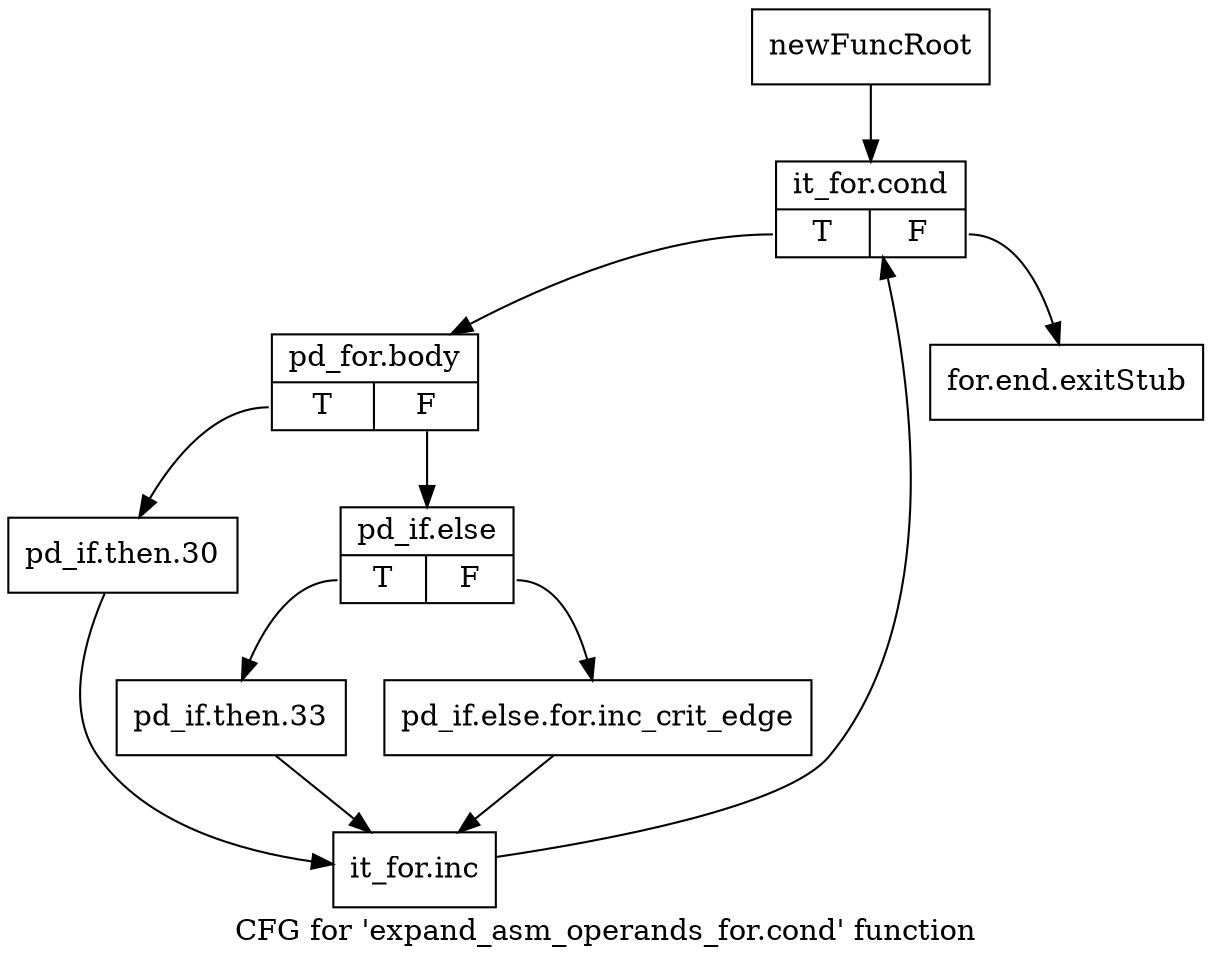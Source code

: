 digraph "CFG for 'expand_asm_operands_for.cond' function" {
	label="CFG for 'expand_asm_operands_for.cond' function";

	Node0xc39d7a0 [shape=record,label="{newFuncRoot}"];
	Node0xc39d7a0 -> Node0xc39d840;
	Node0xc39d7f0 [shape=record,label="{for.end.exitStub}"];
	Node0xc39d840 [shape=record,label="{it_for.cond|{<s0>T|<s1>F}}"];
	Node0xc39d840:s0 -> Node0xc39d890;
	Node0xc39d840:s1 -> Node0xc39d7f0;
	Node0xc39d890 [shape=record,label="{pd_for.body|{<s0>T|<s1>F}}"];
	Node0xc39d890:s0 -> Node0xc39d9d0;
	Node0xc39d890:s1 -> Node0xc39d8e0;
	Node0xc39d8e0 [shape=record,label="{pd_if.else|{<s0>T|<s1>F}}"];
	Node0xc39d8e0:s0 -> Node0xc39d980;
	Node0xc39d8e0:s1 -> Node0xc39d930;
	Node0xc39d930 [shape=record,label="{pd_if.else.for.inc_crit_edge}"];
	Node0xc39d930 -> Node0xc39da20;
	Node0xc39d980 [shape=record,label="{pd_if.then.33}"];
	Node0xc39d980 -> Node0xc39da20;
	Node0xc39d9d0 [shape=record,label="{pd_if.then.30}"];
	Node0xc39d9d0 -> Node0xc39da20;
	Node0xc39da20 [shape=record,label="{it_for.inc}"];
	Node0xc39da20 -> Node0xc39d840;
}
